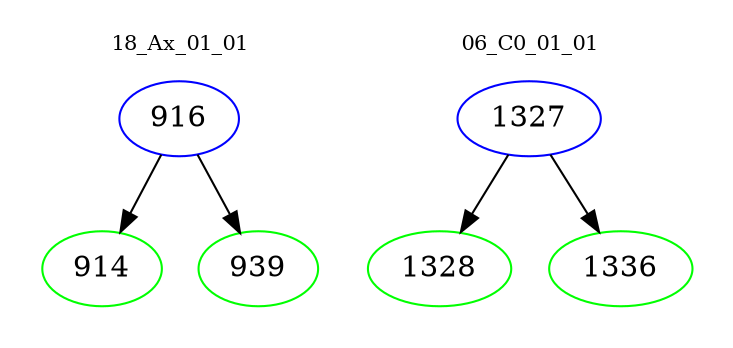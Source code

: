 digraph{
subgraph cluster_0 {
color = white
label = "18_Ax_01_01";
fontsize=10;
T0_916 [label="916", color="blue"]
T0_916 -> T0_914 [color="black"]
T0_914 [label="914", color="green"]
T0_916 -> T0_939 [color="black"]
T0_939 [label="939", color="green"]
}
subgraph cluster_1 {
color = white
label = "06_C0_01_01";
fontsize=10;
T1_1327 [label="1327", color="blue"]
T1_1327 -> T1_1328 [color="black"]
T1_1328 [label="1328", color="green"]
T1_1327 -> T1_1336 [color="black"]
T1_1336 [label="1336", color="green"]
}
}
